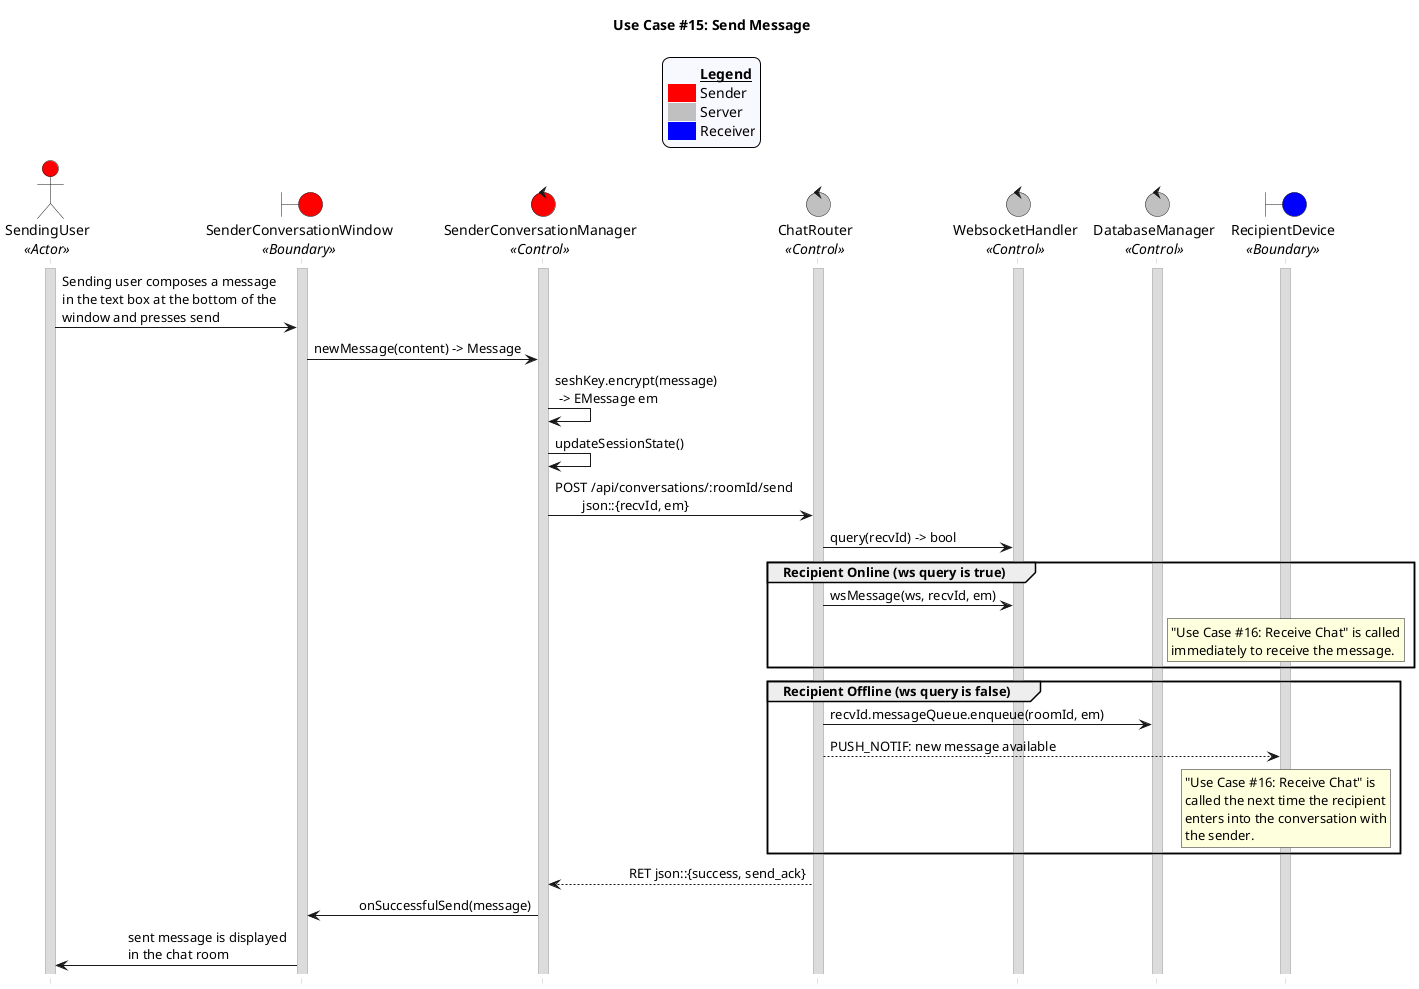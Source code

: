 @startuml uc15
title "Use Case #15: Send Message"

'Styling goes here
hide footbox
skinparam stereotypePosition bottom
skinparam sequenceMessageAlign direction
skinparam sequence {
	LifeLineBorderColor #Silver
	LifeLineBackgroundColor #Gainsboro
}

'Add a legend plus styling
skinparam legend {
	backgroundColor #GhostWhite
	entrySeparator #GhostWhite
}

legend top
	<#GhostWhite,#GhostWhite>|	|= __Legend__ |
	|<#red> | Sender|
	|<#silver> | Server|
	|<#blue> | Receiver|
endlegend

'Setup the objects involved here
actor SendingUser as u <<Actor>> #red
boundary SenderConversationWindow as scw <<Boundary>> #red
control SenderConversationManager as scm <<Control>> #red
control ChatRouter as cr <<Control>> #silver
control WebsocketHandler as ws <<Control>> #silver
control DatabaseManager as db <<Control>> #silver
boundary RecipientDevice as rd <<Boundary>> #blue

'Setup persistent objects here
activate u
activate scw
activate scm
activate cr
activate ws
activate db
activate rd

'--- FLOW OF CONTROL STARTS HERE ---
'The sending user composes a message.
u -> scw: Sending user composes a message \nin the text box at the bottom of the \nwindow and presses send
scw -> scm: newMessage(content) -> Message

'The sending user’s device encrypts the message and updates the ratchet state before sending the message.
scm -> scm: seshKey.encrypt(message)\n -> EMessage em
scm -> scm: updateSessionState()
scm -> cr: POST /api/conversations/:roomId/send \n\tjson::{recvId, em}

'Check if the user is online first.
cr -> ws: query(recvId) -> bool

'Case 1: The recipient is online
group Recipient Online (ws query is true)
	'If the receiving user is online, they call Use Case 16: Receive Chat to receive the chat immediately.
	cr -> ws: wsMessage(ws, recvId, em)
	rnote over rd
	"Use Case #16: Receive Chat" is called
	immediately to receive the message.
	end note
end

'Case 2: The recipient is offline
group Recipient Offline (ws query is false)
	'If the receiving user is offline, a notification is sent to them and their device pulls down the message the next time they enter the chat room.
	'The server enqueues the message into the receiver's receive queue.
	cr -> db: recvId.messageQueue.enqueue(roomId, em)
	cr --> rd: PUSH_NOTIF: new message available
	rnote over rd
	"Use Case #16: Receive Chat" is 
	called the next time the recipient
	enters into the conversation with
	the sender.
	end note
end

'Cleanup
cr --> scm: RET json::{success, send_ack}
scm -> scw: onSuccessfulSend(message)
scw -> u: sent message is displayed \nin the chat room
'--- FLOW OF CONTROL ENDS HERE   ---

@enduml
